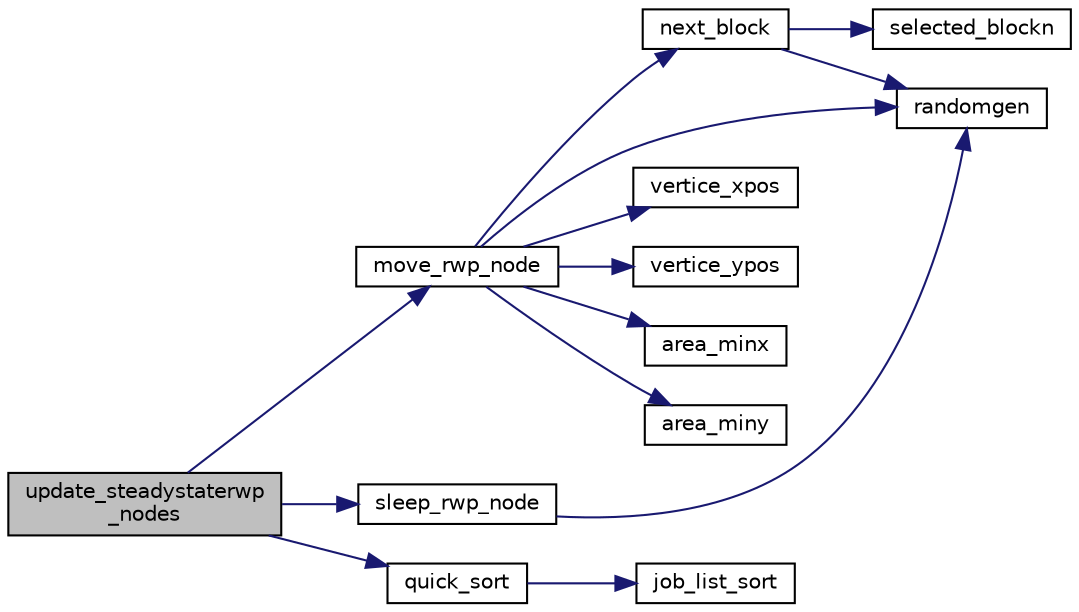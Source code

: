 digraph "update_steadystaterwp_nodes"
{
 // LATEX_PDF_SIZE
  edge [fontname="Helvetica",fontsize="10",labelfontname="Helvetica",labelfontsize="10"];
  node [fontname="Helvetica",fontsize="10",shape=record];
  rankdir="LR";
  Node1 [label="update_steadystaterwp\l_nodes",height=0.2,width=0.4,color="black", fillcolor="grey75", style="filled", fontcolor="black",tooltip=" "];
  Node1 -> Node2 [color="midnightblue",fontsize="10",style="solid",fontname="Helvetica"];
  Node2 [label="move_rwp_node",height=0.2,width=0.4,color="black", fillcolor="white", style="filled",URL="$rwp_8c.html#a77d33e428286f019239b8f8a323f3980",tooltip=" "];
  Node2 -> Node3 [color="midnightblue",fontsize="10",style="solid",fontname="Helvetica"];
  Node3 [label="area_minx",height=0.2,width=0.4,color="black", fillcolor="white", style="filled",URL="$grid_8c.html#aef835c7050c9e9de4a84ca0f718241e3",tooltip=" "];
  Node2 -> Node4 [color="midnightblue",fontsize="10",style="solid",fontname="Helvetica"];
  Node4 [label="area_miny",height=0.2,width=0.4,color="black", fillcolor="white", style="filled",URL="$grid_8c.html#abf407f9e812929bf2eb6227ed12e1955",tooltip=" "];
  Node2 -> Node5 [color="midnightblue",fontsize="10",style="solid",fontname="Helvetica"];
  Node5 [label="next_block",height=0.2,width=0.4,color="black", fillcolor="white", style="filled",URL="$grid_8c.html#a4be1fa1ea008480f635ac3db325bd8c3",tooltip=" "];
  Node5 -> Node6 [color="midnightblue",fontsize="10",style="solid",fontname="Helvetica"];
  Node6 [label="randomgen",height=0.2,width=0.4,color="black", fillcolor="white", style="filled",URL="$UTIL_2OMG_2common_8c.html#a6d8e13ea7c41864e3ebaa15dd141c745",tooltip=" "];
  Node5 -> Node7 [color="midnightblue",fontsize="10",style="solid",fontname="Helvetica"];
  Node7 [label="selected_blockn",height=0.2,width=0.4,color="black", fillcolor="white", style="filled",URL="$grid_8c.html#ad51488197aab2408ecfb70eff0bfc458",tooltip=" "];
  Node2 -> Node6 [color="midnightblue",fontsize="10",style="solid",fontname="Helvetica"];
  Node2 -> Node8 [color="midnightblue",fontsize="10",style="solid",fontname="Helvetica"];
  Node8 [label="vertice_xpos",height=0.2,width=0.4,color="black", fillcolor="white", style="filled",URL="$grid_8c.html#a86d1aa0dfaf4928206b5e6e30f58d453",tooltip=" "];
  Node2 -> Node9 [color="midnightblue",fontsize="10",style="solid",fontname="Helvetica"];
  Node9 [label="vertice_ypos",height=0.2,width=0.4,color="black", fillcolor="white", style="filled",URL="$grid_8c.html#a6f5ad5007a58b35e43e34b50c2e9e82f",tooltip=" "];
  Node1 -> Node10 [color="midnightblue",fontsize="10",style="solid",fontname="Helvetica"];
  Node10 [label="quick_sort",height=0.2,width=0.4,color="black", fillcolor="white", style="filled",URL="$UTIL_2OMG_2defs_8h.html#a1646c650b0cca0c3b082c4b8cbaa4763",tooltip=" "];
  Node10 -> Node11 [color="midnightblue",fontsize="10",style="solid",fontname="Helvetica"];
  Node11 [label="job_list_sort",height=0.2,width=0.4,color="black", fillcolor="white", style="filled",URL="$job_8c.html#a9ce48ebe6bc077394287212e3ce67245",tooltip=" "];
  Node1 -> Node12 [color="midnightblue",fontsize="10",style="solid",fontname="Helvetica"];
  Node12 [label="sleep_rwp_node",height=0.2,width=0.4,color="black", fillcolor="white", style="filled",URL="$rwp_8c.html#adb0d5d19ae4fa47e283bcd05cc473f4d",tooltip=" "];
  Node12 -> Node6 [color="midnightblue",fontsize="10",style="solid",fontname="Helvetica"];
}
